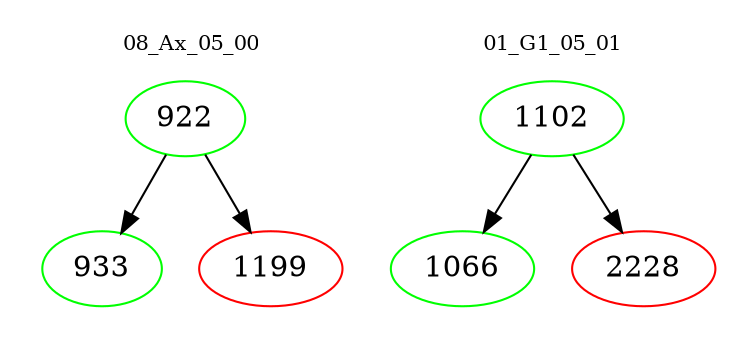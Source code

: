 digraph{
subgraph cluster_0 {
color = white
label = "08_Ax_05_00";
fontsize=10;
T0_922 [label="922", color="green"]
T0_922 -> T0_933 [color="black"]
T0_933 [label="933", color="green"]
T0_922 -> T0_1199 [color="black"]
T0_1199 [label="1199", color="red"]
}
subgraph cluster_1 {
color = white
label = "01_G1_05_01";
fontsize=10;
T1_1102 [label="1102", color="green"]
T1_1102 -> T1_1066 [color="black"]
T1_1066 [label="1066", color="green"]
T1_1102 -> T1_2228 [color="black"]
T1_2228 [label="2228", color="red"]
}
}
